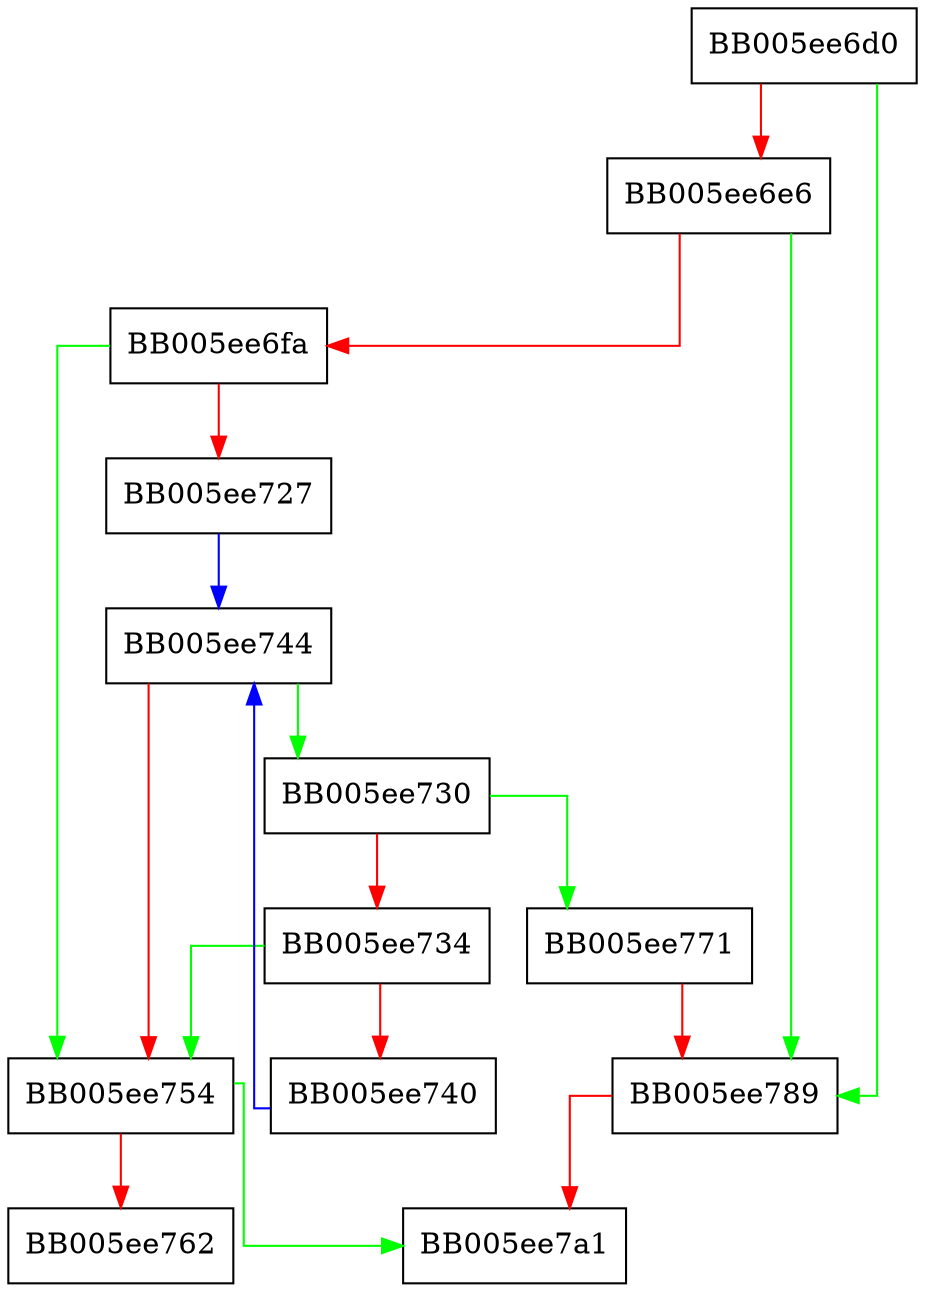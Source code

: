 digraph sh_actual_size {
  node [shape="box"];
  graph [splines=ortho];
  BB005ee6d0 -> BB005ee789 [color="green"];
  BB005ee6d0 -> BB005ee6e6 [color="red"];
  BB005ee6e6 -> BB005ee789 [color="green"];
  BB005ee6e6 -> BB005ee6fa [color="red"];
  BB005ee6fa -> BB005ee754 [color="green"];
  BB005ee6fa -> BB005ee727 [color="red"];
  BB005ee727 -> BB005ee744 [color="blue"];
  BB005ee730 -> BB005ee771 [color="green"];
  BB005ee730 -> BB005ee734 [color="red"];
  BB005ee734 -> BB005ee754 [color="green"];
  BB005ee734 -> BB005ee740 [color="red"];
  BB005ee740 -> BB005ee744 [color="blue"];
  BB005ee744 -> BB005ee730 [color="green"];
  BB005ee744 -> BB005ee754 [color="red"];
  BB005ee754 -> BB005ee7a1 [color="green"];
  BB005ee754 -> BB005ee762 [color="red"];
  BB005ee771 -> BB005ee789 [color="red"];
  BB005ee789 -> BB005ee7a1 [color="red"];
}